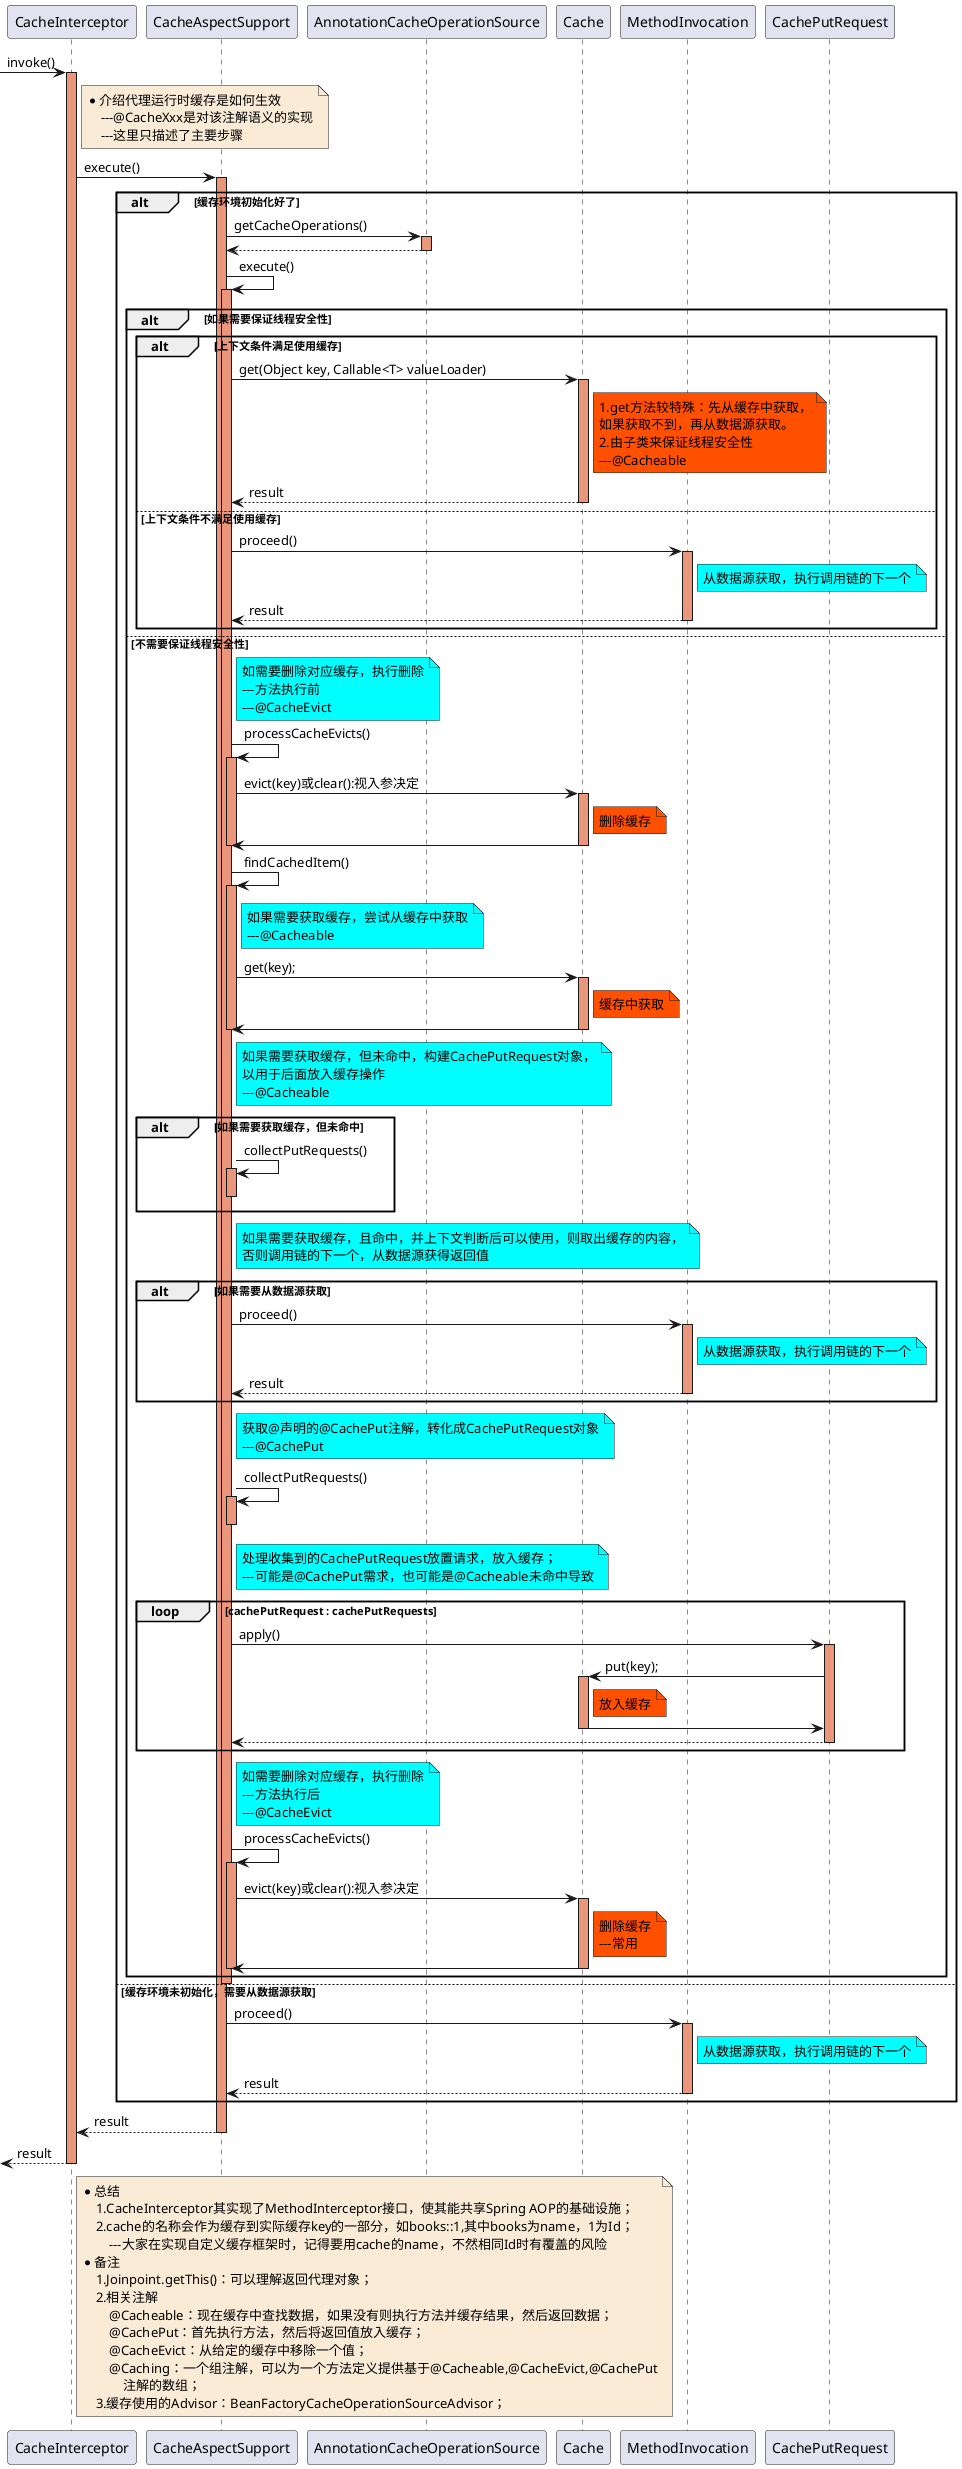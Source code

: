 @startuml
-> CacheInterceptor: invoke()
activate CacheInterceptor #DarkSalmon

note right of CacheInterceptor #FAEBD7
    *介绍代理运行时缓存是如何生效
        ---@CacheXxx是对该注解语义的实现
        ---这里只描述了主要步骤
end note

    CacheInterceptor -> CacheAspectSupport : execute()
    activate CacheAspectSupport #DarkSalmon

        alt 缓存环境初始化好了
            CacheAspectSupport -> AnnotationCacheOperationSource : getCacheOperations()
            activate AnnotationCacheOperationSource #DarkSalmon
            AnnotationCacheOperationSource --> CacheAspectSupport
            deactivate AnnotationCacheOperationSource

            CacheAspectSupport -> CacheAspectSupport : execute()
            activate CacheAspectSupport #DarkSalmon

                alt 如果需要保证线程安全性

                    alt 上下文条件满足使用缓存
                        CacheAspectSupport -> Cache : get(Object key, Callable<T> valueLoader)
                        activate Cache #DarkSalmon
                            note right of Cache #FF5000
                                1.get方法较特殊：先从缓存中获取，
                                如果获取不到，再从数据源获取。
                                2.由子类来保证线程安全性
                                ---@Cacheable
                            end note
                        Cache --> CacheAspectSupport : result
                        deactivate Cache
                    else 上下文条件不满足使用缓存
                        CacheAspectSupport -> MethodInvocation: proceed()
                        activate MethodInvocation #DarkSalmon
                            note right of MethodInvocation #aqua
                                从数据源获取，执行调用链的下一个
                            end note
                        MethodInvocation --> CacheAspectSupport : result
                        deactivate MethodInvocation
                    end

                else 不需要保证线程安全性
                    note right of CacheAspectSupport #aqua
                        如需要删除对应缓存，执行删除
                        ---方法执行前
                        ---@CacheEvict
                    end note
                    CacheAspectSupport -> CacheAspectSupport : processCacheEvicts()
                    activate CacheAspectSupport #DarkSalmon

                        CacheAspectSupport -> Cache : evict(key)或clear():视入参决定
                        activate Cache #DarkSalmon
                            note right of Cache #FF5000
                                删除缓存
                            end note
                        Cache -> CacheAspectSupport
                        deactivate Cache

                    deactivate CacheAspectSupport


                    CacheAspectSupport -> CacheAspectSupport : findCachedItem()
                    activate CacheAspectSupport #DarkSalmon

                        note right of CacheAspectSupport #aqua
                            如果需要获取缓存，尝试从缓存中获取
                            ---@Cacheable
                        end note

                        CacheAspectSupport -> Cache : get(key);
                        activate Cache #DarkSalmon
                            note right of Cache #FF5000
                                缓存中获取
                            end note
                        Cache -> CacheAspectSupport
                        deactivate Cache

                    deactivate CacheAspectSupport

                    note right of CacheAspectSupport #aqua
                        如果需要获取缓存，但未命中，构建CachePutRequest对象，
                        以用于后面放入缓存操作
                        ---@Cacheable
                    end note
                    alt 如果需要获取缓存，但未命中
                        CacheAspectSupport -> CacheAspectSupport : collectPutRequests()
                        activate CacheAspectSupport #DarkSalmon
                        deactivate CacheAspectSupport
                    end

                    note right of CacheAspectSupport #aqua
                        如果需要获取缓存，且命中，并上下文判断后可以使用，则取出缓存的内容，
                        否则调用链的下一个，从数据源获得返回值
                    end note
                    alt 如果需要从数据源获取
                        CacheAspectSupport -> MethodInvocation: proceed()
                        activate MethodInvocation #DarkSalmon
                            note right of MethodInvocation #aqua
                                从数据源获取，执行调用链的下一个
                            end note
                        MethodInvocation --> CacheAspectSupport : result
                        deactivate MethodInvocation
                    end

                    note right of CacheAspectSupport #aqua
                        获取@声明的@CachePut注解，转化成CachePutRequest对象
                        ---@CachePut
                    end note
                    CacheAspectSupport -> CacheAspectSupport : collectPutRequests()
                    activate CacheAspectSupport #DarkSalmon
                    deactivate CacheAspectSupport

                    note right of CacheAspectSupport #aqua
                       处理收集到的CachePutRequest放置请求，放入缓存；
                       ---可能是@CachePut需求，也可能是@Cacheable未命中导致
                    end note
                    loop cachePutRequest : cachePutRequests
                        CacheAspectSupport -> CachePutRequest:apply()
                        activate CachePutRequest #DarkSalmon

                            CachePutRequest -> Cache : put(key);
                            activate Cache #DarkSalmon
                                note right of Cache #FF5000
                                    放入缓存
                                end note
                            Cache -> CachePutRequest
                            deactivate Cache

                        CachePutRequest --> CacheAspectSupport
                        deactivate CachePutRequest
                    end

                    note right of CacheAspectSupport #aqua
                        如需要删除对应缓存，执行删除
                        ---方法执行后
                        ---@CacheEvict
                    end note
                    CacheAspectSupport -> CacheAspectSupport : processCacheEvicts()
                    activate CacheAspectSupport #DarkSalmon

                        CacheAspectSupport -> Cache : evict(key)或clear():视入参决定
                        activate Cache #DarkSalmon
                            note right of Cache #FF5000
                                删除缓存
                                ---常用
                            end note
                        Cache -> CacheAspectSupport
                        deactivate Cache

                    deactivate CacheAspectSupport

                end

            deactivate CacheAspectSupport

        else 缓存环境未初始化，需要从数据源获取
            CacheAspectSupport -> MethodInvocation: proceed()
            activate MethodInvocation #DarkSalmon
                note right of MethodInvocation #aqua
                    从数据源获取，执行调用链的下一个
                end note
            MethodInvocation --> CacheAspectSupport : result
            deactivate MethodInvocation
        end


    CacheAspectSupport --> CacheInterceptor : result
    deactivate CacheAspectSupport

<-- CacheInterceptor: result
deactivate CacheInterceptor

note right of CacheInterceptor #FAEBD7
    *总结
        1.CacheInterceptor其实现了MethodInterceptor接口，使其能共享Spring AOP的基础设施；
        2.cache的名称会作为缓存到实际缓存key的一部分，如books::1,其中books为name，1为Id；
            ---大家在实现自定义缓存框架时，记得要用cache的name，不然相同Id时有覆盖的风险
    *备注
        1.Joinpoint.getThis()：可以理解返回代理对象；
        2.相关注解
            @Cacheable：现在缓存中查找数据，如果没有则执行方法并缓存结果，然后返回数据；
            @CachePut：首先执行方法，然后将返回值放入缓存；
            @CacheEvict：从给定的缓存中移除一个值；
            @Caching：一个组注解，可以为一个方法定义提供基于@Cacheable,@CacheEvict,@CachePut
                注解的数组；
        3.缓存使用的Advisor：BeanFactoryCacheOperationSourceAdvisor；
end note

@enduml